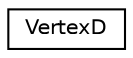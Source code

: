 digraph "Graphical Class Hierarchy"
{
  edge [fontname="Helvetica",fontsize="10",labelfontname="Helvetica",labelfontsize="10"];
  node [fontname="Helvetica",fontsize="10",shape=record];
  rankdir="LR";
  Node0 [label="VertexD",height=0.2,width=0.4,color="black", fillcolor="white", style="filled",URL="$struct_vertex_d.html"];
}
